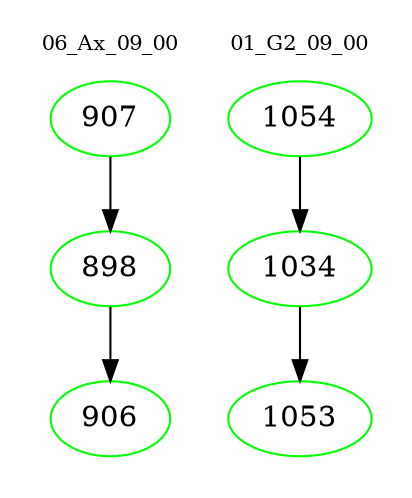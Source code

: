 digraph{
subgraph cluster_0 {
color = white
label = "06_Ax_09_00";
fontsize=10;
T0_907 [label="907", color="green"]
T0_907 -> T0_898 [color="black"]
T0_898 [label="898", color="green"]
T0_898 -> T0_906 [color="black"]
T0_906 [label="906", color="green"]
}
subgraph cluster_1 {
color = white
label = "01_G2_09_00";
fontsize=10;
T1_1054 [label="1054", color="green"]
T1_1054 -> T1_1034 [color="black"]
T1_1034 [label="1034", color="green"]
T1_1034 -> T1_1053 [color="black"]
T1_1053 [label="1053", color="green"]
}
}
